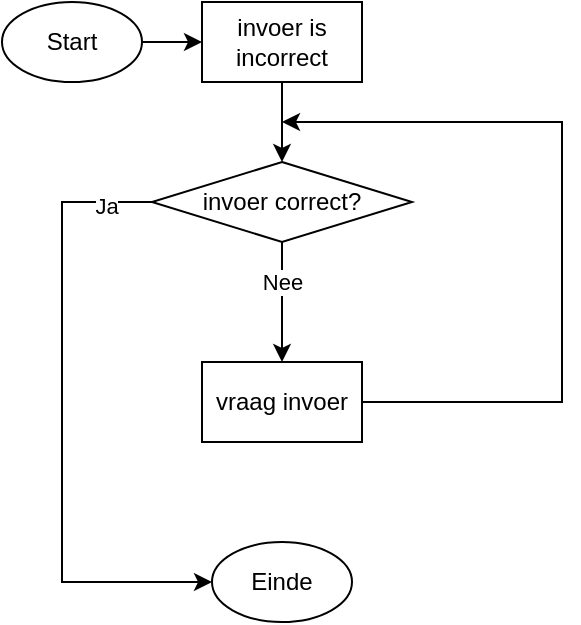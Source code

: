 <mxfile version="24.7.17">
  <diagram id="C5RBs43oDa-KdzZeNtuy" name="Page-1">
    <mxGraphModel dx="1114" dy="999" grid="1" gridSize="10" guides="1" tooltips="1" connect="1" arrows="1" fold="1" page="1" pageScale="1" pageWidth="827" pageHeight="1169" math="0" shadow="0">
      <root>
        <mxCell id="WIyWlLk6GJQsqaUBKTNV-0" />
        <mxCell id="WIyWlLk6GJQsqaUBKTNV-1" parent="WIyWlLk6GJQsqaUBKTNV-0" />
        <mxCell id="DI8YiudOlAYze4KNZ9KA-4" value="" style="edgeStyle=orthogonalEdgeStyle;rounded=0;orthogonalLoop=1;jettySize=auto;html=1;" edge="1" parent="WIyWlLk6GJQsqaUBKTNV-1" source="DI8YiudOlAYze4KNZ9KA-0" target="DI8YiudOlAYze4KNZ9KA-2">
          <mxGeometry relative="1" as="geometry" />
        </mxCell>
        <mxCell id="DI8YiudOlAYze4KNZ9KA-0" value="Start" style="ellipse;whiteSpace=wrap;html=1;" vertex="1" parent="WIyWlLk6GJQsqaUBKTNV-1">
          <mxGeometry x="160" y="160" width="70" height="40" as="geometry" />
        </mxCell>
        <mxCell id="DI8YiudOlAYze4KNZ9KA-1" value="invoer correct?" style="rhombus;whiteSpace=wrap;html=1;" vertex="1" parent="WIyWlLk6GJQsqaUBKTNV-1">
          <mxGeometry x="235" y="240" width="130" height="40" as="geometry" />
        </mxCell>
        <mxCell id="DI8YiudOlAYze4KNZ9KA-2" value="invoer is incorrect" style="rounded=0;whiteSpace=wrap;html=1;" vertex="1" parent="WIyWlLk6GJQsqaUBKTNV-1">
          <mxGeometry x="260" y="160" width="80" height="40" as="geometry" />
        </mxCell>
        <mxCell id="DI8YiudOlAYze4KNZ9KA-3" value="vraag invoer" style="rounded=0;whiteSpace=wrap;html=1;" vertex="1" parent="WIyWlLk6GJQsqaUBKTNV-1">
          <mxGeometry x="260" y="340" width="80" height="40" as="geometry" />
        </mxCell>
        <mxCell id="DI8YiudOlAYze4KNZ9KA-7" value="" style="endArrow=classic;html=1;rounded=0;exitX=0.5;exitY=1;exitDx=0;exitDy=0;entryX=0.5;entryY=0;entryDx=0;entryDy=0;" edge="1" parent="WIyWlLk6GJQsqaUBKTNV-1" source="DI8YiudOlAYze4KNZ9KA-2" target="DI8YiudOlAYze4KNZ9KA-1">
          <mxGeometry width="50" height="50" relative="1" as="geometry">
            <mxPoint x="390" y="550" as="sourcePoint" />
            <mxPoint x="440" y="500" as="targetPoint" />
          </mxGeometry>
        </mxCell>
        <mxCell id="DI8YiudOlAYze4KNZ9KA-8" value="" style="endArrow=classic;html=1;rounded=0;exitX=0.5;exitY=1;exitDx=0;exitDy=0;entryX=0.5;entryY=0;entryDx=0;entryDy=0;" edge="1" parent="WIyWlLk6GJQsqaUBKTNV-1" source="DI8YiudOlAYze4KNZ9KA-1" target="DI8YiudOlAYze4KNZ9KA-3">
          <mxGeometry width="50" height="50" relative="1" as="geometry">
            <mxPoint x="390" y="550" as="sourcePoint" />
            <mxPoint x="440" y="500" as="targetPoint" />
          </mxGeometry>
        </mxCell>
        <mxCell id="DI8YiudOlAYze4KNZ9KA-9" value="Nee" style="edgeLabel;html=1;align=center;verticalAlign=middle;resizable=0;points=[];" vertex="1" connectable="0" parent="DI8YiudOlAYze4KNZ9KA-8">
          <mxGeometry x="-0.333" relative="1" as="geometry">
            <mxPoint as="offset" />
          </mxGeometry>
        </mxCell>
        <mxCell id="DI8YiudOlAYze4KNZ9KA-10" value="" style="endArrow=classic;html=1;rounded=0;exitX=1;exitY=0.5;exitDx=0;exitDy=0;" edge="1" parent="WIyWlLk6GJQsqaUBKTNV-1" source="DI8YiudOlAYze4KNZ9KA-3">
          <mxGeometry width="50" height="50" relative="1" as="geometry">
            <mxPoint x="390" y="550" as="sourcePoint" />
            <mxPoint x="300" y="220" as="targetPoint" />
            <Array as="points">
              <mxPoint x="440" y="360" />
              <mxPoint x="440" y="220" />
            </Array>
          </mxGeometry>
        </mxCell>
        <mxCell id="DI8YiudOlAYze4KNZ9KA-12" value="Einde" style="ellipse;whiteSpace=wrap;html=1;" vertex="1" parent="WIyWlLk6GJQsqaUBKTNV-1">
          <mxGeometry x="265" y="430" width="70" height="40" as="geometry" />
        </mxCell>
        <mxCell id="DI8YiudOlAYze4KNZ9KA-13" value="" style="endArrow=classic;html=1;rounded=0;exitX=0;exitY=0.5;exitDx=0;exitDy=0;entryX=0;entryY=0.5;entryDx=0;entryDy=0;" edge="1" parent="WIyWlLk6GJQsqaUBKTNV-1" source="DI8YiudOlAYze4KNZ9KA-1" target="DI8YiudOlAYze4KNZ9KA-12">
          <mxGeometry width="50" height="50" relative="1" as="geometry">
            <mxPoint x="390" y="550" as="sourcePoint" />
            <mxPoint x="440" y="500" as="targetPoint" />
            <Array as="points">
              <mxPoint x="190" y="260" />
              <mxPoint x="190" y="450" />
            </Array>
          </mxGeometry>
        </mxCell>
        <mxCell id="DI8YiudOlAYze4KNZ9KA-15" value="Ja" style="edgeLabel;html=1;align=center;verticalAlign=middle;resizable=0;points=[];" vertex="1" connectable="0" parent="DI8YiudOlAYze4KNZ9KA-13">
          <mxGeometry x="-0.852" y="2" relative="1" as="geometry">
            <mxPoint as="offset" />
          </mxGeometry>
        </mxCell>
      </root>
    </mxGraphModel>
  </diagram>
</mxfile>

